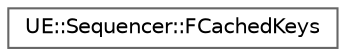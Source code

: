 digraph "Graphical Class Hierarchy"
{
 // INTERACTIVE_SVG=YES
 // LATEX_PDF_SIZE
  bgcolor="transparent";
  edge [fontname=Helvetica,fontsize=10,labelfontname=Helvetica,labelfontsize=10];
  node [fontname=Helvetica,fontsize=10,shape=box,height=0.2,width=0.4];
  rankdir="LR";
  Node0 [id="Node000000",label="UE::Sequencer::FCachedKeys",height=0.2,width=0.4,color="grey40", fillcolor="white", style="filled",URL="$da/d35/structUE_1_1Sequencer_1_1FCachedKeys.html",tooltip=" "];
}
